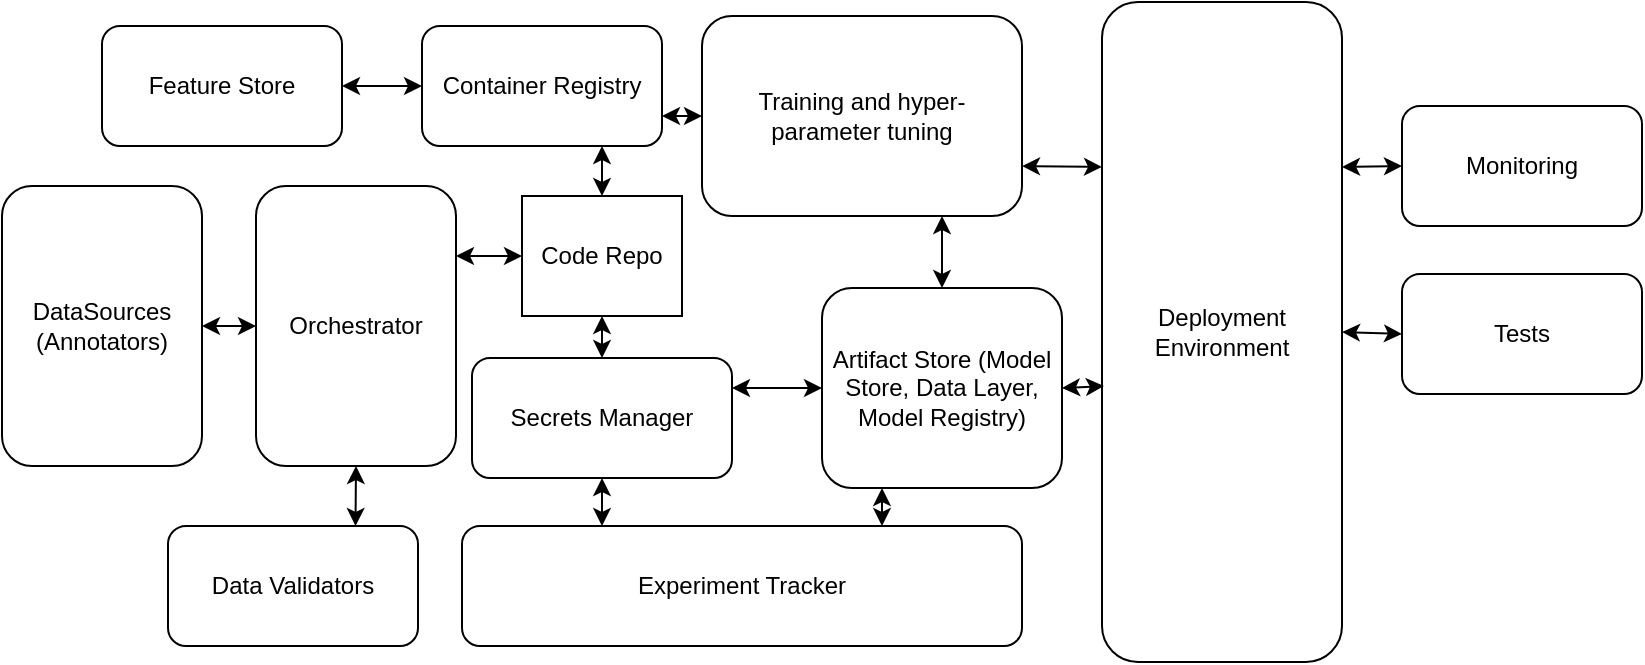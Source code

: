 <mxfile version="20.3.0" type="github"><diagram id="LvKBVnskA1vnGbacwStY" name="Page-1"><mxGraphModel dx="801" dy="801" grid="1" gridSize="10" guides="1" tooltips="1" connect="1" arrows="1" fold="1" page="1" pageScale="1" pageWidth="850" pageHeight="1100" math="0" shadow="0"><root><mxCell id="0"/><mxCell id="1" parent="0"/><mxCell id="yXMfEXG0sIuKnedeasIE-1" value="Feature Store" style="rounded=1;whiteSpace=wrap;html=1;" parent="1" vertex="1"><mxGeometry x="70" y="280" width="120" height="60" as="geometry"/></mxCell><mxCell id="yXMfEXG0sIuKnedeasIE-2" value="Container Registry" style="rounded=1;whiteSpace=wrap;html=1;" parent="1" vertex="1"><mxGeometry x="230" y="280" width="120" height="60" as="geometry"/></mxCell><mxCell id="yXMfEXG0sIuKnedeasIE-4" value="DataSources&lt;br&gt;(Annotators)" style="rounded=1;whiteSpace=wrap;html=1;" parent="1" vertex="1"><mxGeometry x="20" y="360" width="100" height="140" as="geometry"/></mxCell><mxCell id="yXMfEXG0sIuKnedeasIE-5" value="Orchestrator" style="rounded=1;whiteSpace=wrap;html=1;" parent="1" vertex="1"><mxGeometry x="147" y="360" width="100" height="140" as="geometry"/></mxCell><mxCell id="yXMfEXG0sIuKnedeasIE-7" value="Code Repo" style="rounded=0;whiteSpace=wrap;html=1;" parent="1" vertex="1"><mxGeometry x="280" y="365" width="80" height="60" as="geometry"/></mxCell><mxCell id="yXMfEXG0sIuKnedeasIE-14" value="Secrets Manager" style="rounded=1;whiteSpace=wrap;html=1;" parent="1" vertex="1"><mxGeometry x="255" y="446" width="130" height="60" as="geometry"/></mxCell><mxCell id="yXMfEXG0sIuKnedeasIE-16" value="Data Validators" style="rounded=1;whiteSpace=wrap;html=1;" parent="1" vertex="1"><mxGeometry x="103" y="530" width="125" height="60" as="geometry"/></mxCell><mxCell id="yXMfEXG0sIuKnedeasIE-19" value="Artifact Store (Model Store, Data Layer, Model Registry)" style="rounded=1;whiteSpace=wrap;html=1;" parent="1" vertex="1"><mxGeometry x="430" y="411" width="120" height="100" as="geometry"/></mxCell><mxCell id="yXMfEXG0sIuKnedeasIE-28" value="Training and hyper-parameter tuning" style="rounded=1;whiteSpace=wrap;html=1;" parent="1" vertex="1"><mxGeometry x="370" y="275" width="160" height="100" as="geometry"/></mxCell><mxCell id="yXMfEXG0sIuKnedeasIE-31" value="Deployment Environment" style="rounded=1;whiteSpace=wrap;html=1;" parent="1" vertex="1"><mxGeometry x="570" y="268" width="120" height="330" as="geometry"/></mxCell><mxCell id="yXMfEXG0sIuKnedeasIE-32" value="Experiment Tracker" style="rounded=1;whiteSpace=wrap;html=1;" parent="1" vertex="1"><mxGeometry x="250" y="530" width="280" height="60" as="geometry"/></mxCell><mxCell id="yXMfEXG0sIuKnedeasIE-36" value="" style="endArrow=classic;startArrow=classic;html=1;rounded=0;entryX=0;entryY=0.5;entryDx=0;entryDy=0;" parent="1" source="yXMfEXG0sIuKnedeasIE-1" target="yXMfEXG0sIuKnedeasIE-2" edge="1"><mxGeometry width="50" height="50" relative="1" as="geometry"><mxPoint x="380" y="460" as="sourcePoint"/><mxPoint x="430" y="410" as="targetPoint"/></mxGeometry></mxCell><mxCell id="yXMfEXG0sIuKnedeasIE-37" value="" style="endArrow=classic;startArrow=classic;html=1;rounded=0;entryX=0;entryY=0.5;entryDx=0;entryDy=0;exitX=1;exitY=0.5;exitDx=0;exitDy=0;" parent="1" source="yXMfEXG0sIuKnedeasIE-4" target="yXMfEXG0sIuKnedeasIE-5" edge="1"><mxGeometry width="50" height="50" relative="1" as="geometry"><mxPoint x="380" y="460" as="sourcePoint"/><mxPoint x="430" y="410" as="targetPoint"/></mxGeometry></mxCell><mxCell id="yXMfEXG0sIuKnedeasIE-38" value="" style="endArrow=classic;startArrow=classic;html=1;rounded=0;entryX=0.5;entryY=1;entryDx=0;entryDy=0;exitX=0.75;exitY=0;exitDx=0;exitDy=0;" parent="1" source="yXMfEXG0sIuKnedeasIE-16" target="yXMfEXG0sIuKnedeasIE-5" edge="1"><mxGeometry width="50" height="50" relative="1" as="geometry"><mxPoint x="380" y="460" as="sourcePoint"/><mxPoint x="430" y="410" as="targetPoint"/></mxGeometry></mxCell><mxCell id="yXMfEXG0sIuKnedeasIE-39" value="" style="endArrow=classic;startArrow=classic;html=1;rounded=0;entryX=0;entryY=0.5;entryDx=0;entryDy=0;exitX=1;exitY=0.25;exitDx=0;exitDy=0;" parent="1" source="yXMfEXG0sIuKnedeasIE-5" target="yXMfEXG0sIuKnedeasIE-7" edge="1"><mxGeometry width="50" height="50" relative="1" as="geometry"><mxPoint x="380" y="460" as="sourcePoint"/><mxPoint x="430" y="410" as="targetPoint"/></mxGeometry></mxCell><mxCell id="yXMfEXG0sIuKnedeasIE-40" value="" style="endArrow=classic;startArrow=classic;html=1;rounded=0;entryX=0.5;entryY=1;entryDx=0;entryDy=0;exitX=0.5;exitY=0;exitDx=0;exitDy=0;" parent="1" source="yXMfEXG0sIuKnedeasIE-14" target="yXMfEXG0sIuKnedeasIE-7" edge="1"><mxGeometry width="50" height="50" relative="1" as="geometry"><mxPoint x="380" y="460" as="sourcePoint"/><mxPoint x="430" y="410" as="targetPoint"/></mxGeometry></mxCell><mxCell id="yXMfEXG0sIuKnedeasIE-41" value="" style="endArrow=classic;startArrow=classic;html=1;rounded=0;entryX=0;entryY=0.5;entryDx=0;entryDy=0;exitX=1;exitY=0.25;exitDx=0;exitDy=0;" parent="1" source="yXMfEXG0sIuKnedeasIE-14" target="yXMfEXG0sIuKnedeasIE-19" edge="1"><mxGeometry width="50" height="50" relative="1" as="geometry"><mxPoint x="380" y="460" as="sourcePoint"/><mxPoint x="430" y="410" as="targetPoint"/></mxGeometry></mxCell><mxCell id="yXMfEXG0sIuKnedeasIE-42" value="" style="endArrow=classic;startArrow=classic;html=1;rounded=0;entryX=0;entryY=0.5;entryDx=0;entryDy=0;exitX=1;exitY=0.75;exitDx=0;exitDy=0;" parent="1" source="yXMfEXG0sIuKnedeasIE-2" target="yXMfEXG0sIuKnedeasIE-28" edge="1"><mxGeometry width="50" height="50" relative="1" as="geometry"><mxPoint x="380" y="460" as="sourcePoint"/><mxPoint x="430" y="410" as="targetPoint"/></mxGeometry></mxCell><mxCell id="yXMfEXG0sIuKnedeasIE-43" value="" style="endArrow=classic;startArrow=classic;html=1;rounded=0;entryX=0.75;entryY=1;entryDx=0;entryDy=0;" parent="1" source="yXMfEXG0sIuKnedeasIE-19" target="yXMfEXG0sIuKnedeasIE-28" edge="1"><mxGeometry width="50" height="50" relative="1" as="geometry"><mxPoint x="380" y="460" as="sourcePoint"/><mxPoint x="430" y="410" as="targetPoint"/></mxGeometry></mxCell><mxCell id="yXMfEXG0sIuKnedeasIE-44" value="" style="endArrow=classic;startArrow=classic;html=1;rounded=0;entryX=0;entryY=0.25;entryDx=0;entryDy=0;exitX=1;exitY=0.75;exitDx=0;exitDy=0;" parent="1" source="yXMfEXG0sIuKnedeasIE-28" target="yXMfEXG0sIuKnedeasIE-31" edge="1"><mxGeometry width="50" height="50" relative="1" as="geometry"><mxPoint x="380" y="460" as="sourcePoint"/><mxPoint x="430" y="410" as="targetPoint"/></mxGeometry></mxCell><mxCell id="yXMfEXG0sIuKnedeasIE-49" value="" style="endArrow=classic;startArrow=classic;html=1;rounded=0;entryX=0.75;entryY=1;entryDx=0;entryDy=0;exitX=0.5;exitY=0;exitDx=0;exitDy=0;" parent="1" source="yXMfEXG0sIuKnedeasIE-7" target="yXMfEXG0sIuKnedeasIE-2" edge="1"><mxGeometry width="50" height="50" relative="1" as="geometry"><mxPoint x="380" y="460" as="sourcePoint"/><mxPoint x="430" y="410" as="targetPoint"/></mxGeometry></mxCell><mxCell id="yXMfEXG0sIuKnedeasIE-50" value="" style="endArrow=classic;startArrow=classic;html=1;rounded=0;entryX=0.5;entryY=1;entryDx=0;entryDy=0;exitX=0.25;exitY=0;exitDx=0;exitDy=0;" parent="1" source="yXMfEXG0sIuKnedeasIE-32" target="yXMfEXG0sIuKnedeasIE-14" edge="1"><mxGeometry width="50" height="50" relative="1" as="geometry"><mxPoint x="380" y="460" as="sourcePoint"/><mxPoint x="430" y="410" as="targetPoint"/></mxGeometry></mxCell><mxCell id="yXMfEXG0sIuKnedeasIE-52" value="" style="endArrow=classic;startArrow=classic;html=1;rounded=0;entryX=0.008;entryY=0.582;entryDx=0;entryDy=0;entryPerimeter=0;exitX=1;exitY=0.5;exitDx=0;exitDy=0;" parent="1" source="yXMfEXG0sIuKnedeasIE-19" target="yXMfEXG0sIuKnedeasIE-31" edge="1"><mxGeometry width="50" height="50" relative="1" as="geometry"><mxPoint x="380" y="460" as="sourcePoint"/><mxPoint x="430" y="410" as="targetPoint"/></mxGeometry></mxCell><mxCell id="yXMfEXG0sIuKnedeasIE-57" value="" style="endArrow=classic;startArrow=classic;html=1;rounded=0;entryX=0.25;entryY=1;entryDx=0;entryDy=0;exitX=0.75;exitY=0;exitDx=0;exitDy=0;" parent="1" source="yXMfEXG0sIuKnedeasIE-32" target="yXMfEXG0sIuKnedeasIE-19" edge="1"><mxGeometry width="50" height="50" relative="1" as="geometry"><mxPoint x="420" y="460" as="sourcePoint"/><mxPoint x="470" y="410" as="targetPoint"/></mxGeometry></mxCell><mxCell id="yXMfEXG0sIuKnedeasIE-59" value="Monitoring" style="rounded=1;whiteSpace=wrap;html=1;" parent="1" vertex="1"><mxGeometry x="720" y="320" width="120" height="60" as="geometry"/></mxCell><mxCell id="yXMfEXG0sIuKnedeasIE-60" value="Tests" style="rounded=1;whiteSpace=wrap;html=1;" parent="1" vertex="1"><mxGeometry x="720" y="404" width="120" height="60" as="geometry"/></mxCell><mxCell id="yXMfEXG0sIuKnedeasIE-61" value="" style="endArrow=classic;startArrow=classic;html=1;rounded=0;entryX=0;entryY=0.5;entryDx=0;entryDy=0;exitX=1;exitY=0.25;exitDx=0;exitDy=0;" parent="1" source="yXMfEXG0sIuKnedeasIE-31" target="yXMfEXG0sIuKnedeasIE-59" edge="1"><mxGeometry width="50" height="50" relative="1" as="geometry"><mxPoint x="460" y="460" as="sourcePoint"/><mxPoint x="510" y="410" as="targetPoint"/></mxGeometry></mxCell><mxCell id="yXMfEXG0sIuKnedeasIE-62" value="" style="endArrow=classic;startArrow=classic;html=1;rounded=0;entryX=0;entryY=0.5;entryDx=0;entryDy=0;exitX=1;exitY=0.5;exitDx=0;exitDy=0;" parent="1" source="yXMfEXG0sIuKnedeasIE-31" target="yXMfEXG0sIuKnedeasIE-60" edge="1"><mxGeometry width="50" height="50" relative="1" as="geometry"><mxPoint x="460" y="460" as="sourcePoint"/><mxPoint x="510" y="410" as="targetPoint"/></mxGeometry></mxCell></root></mxGraphModel></diagram></mxfile>